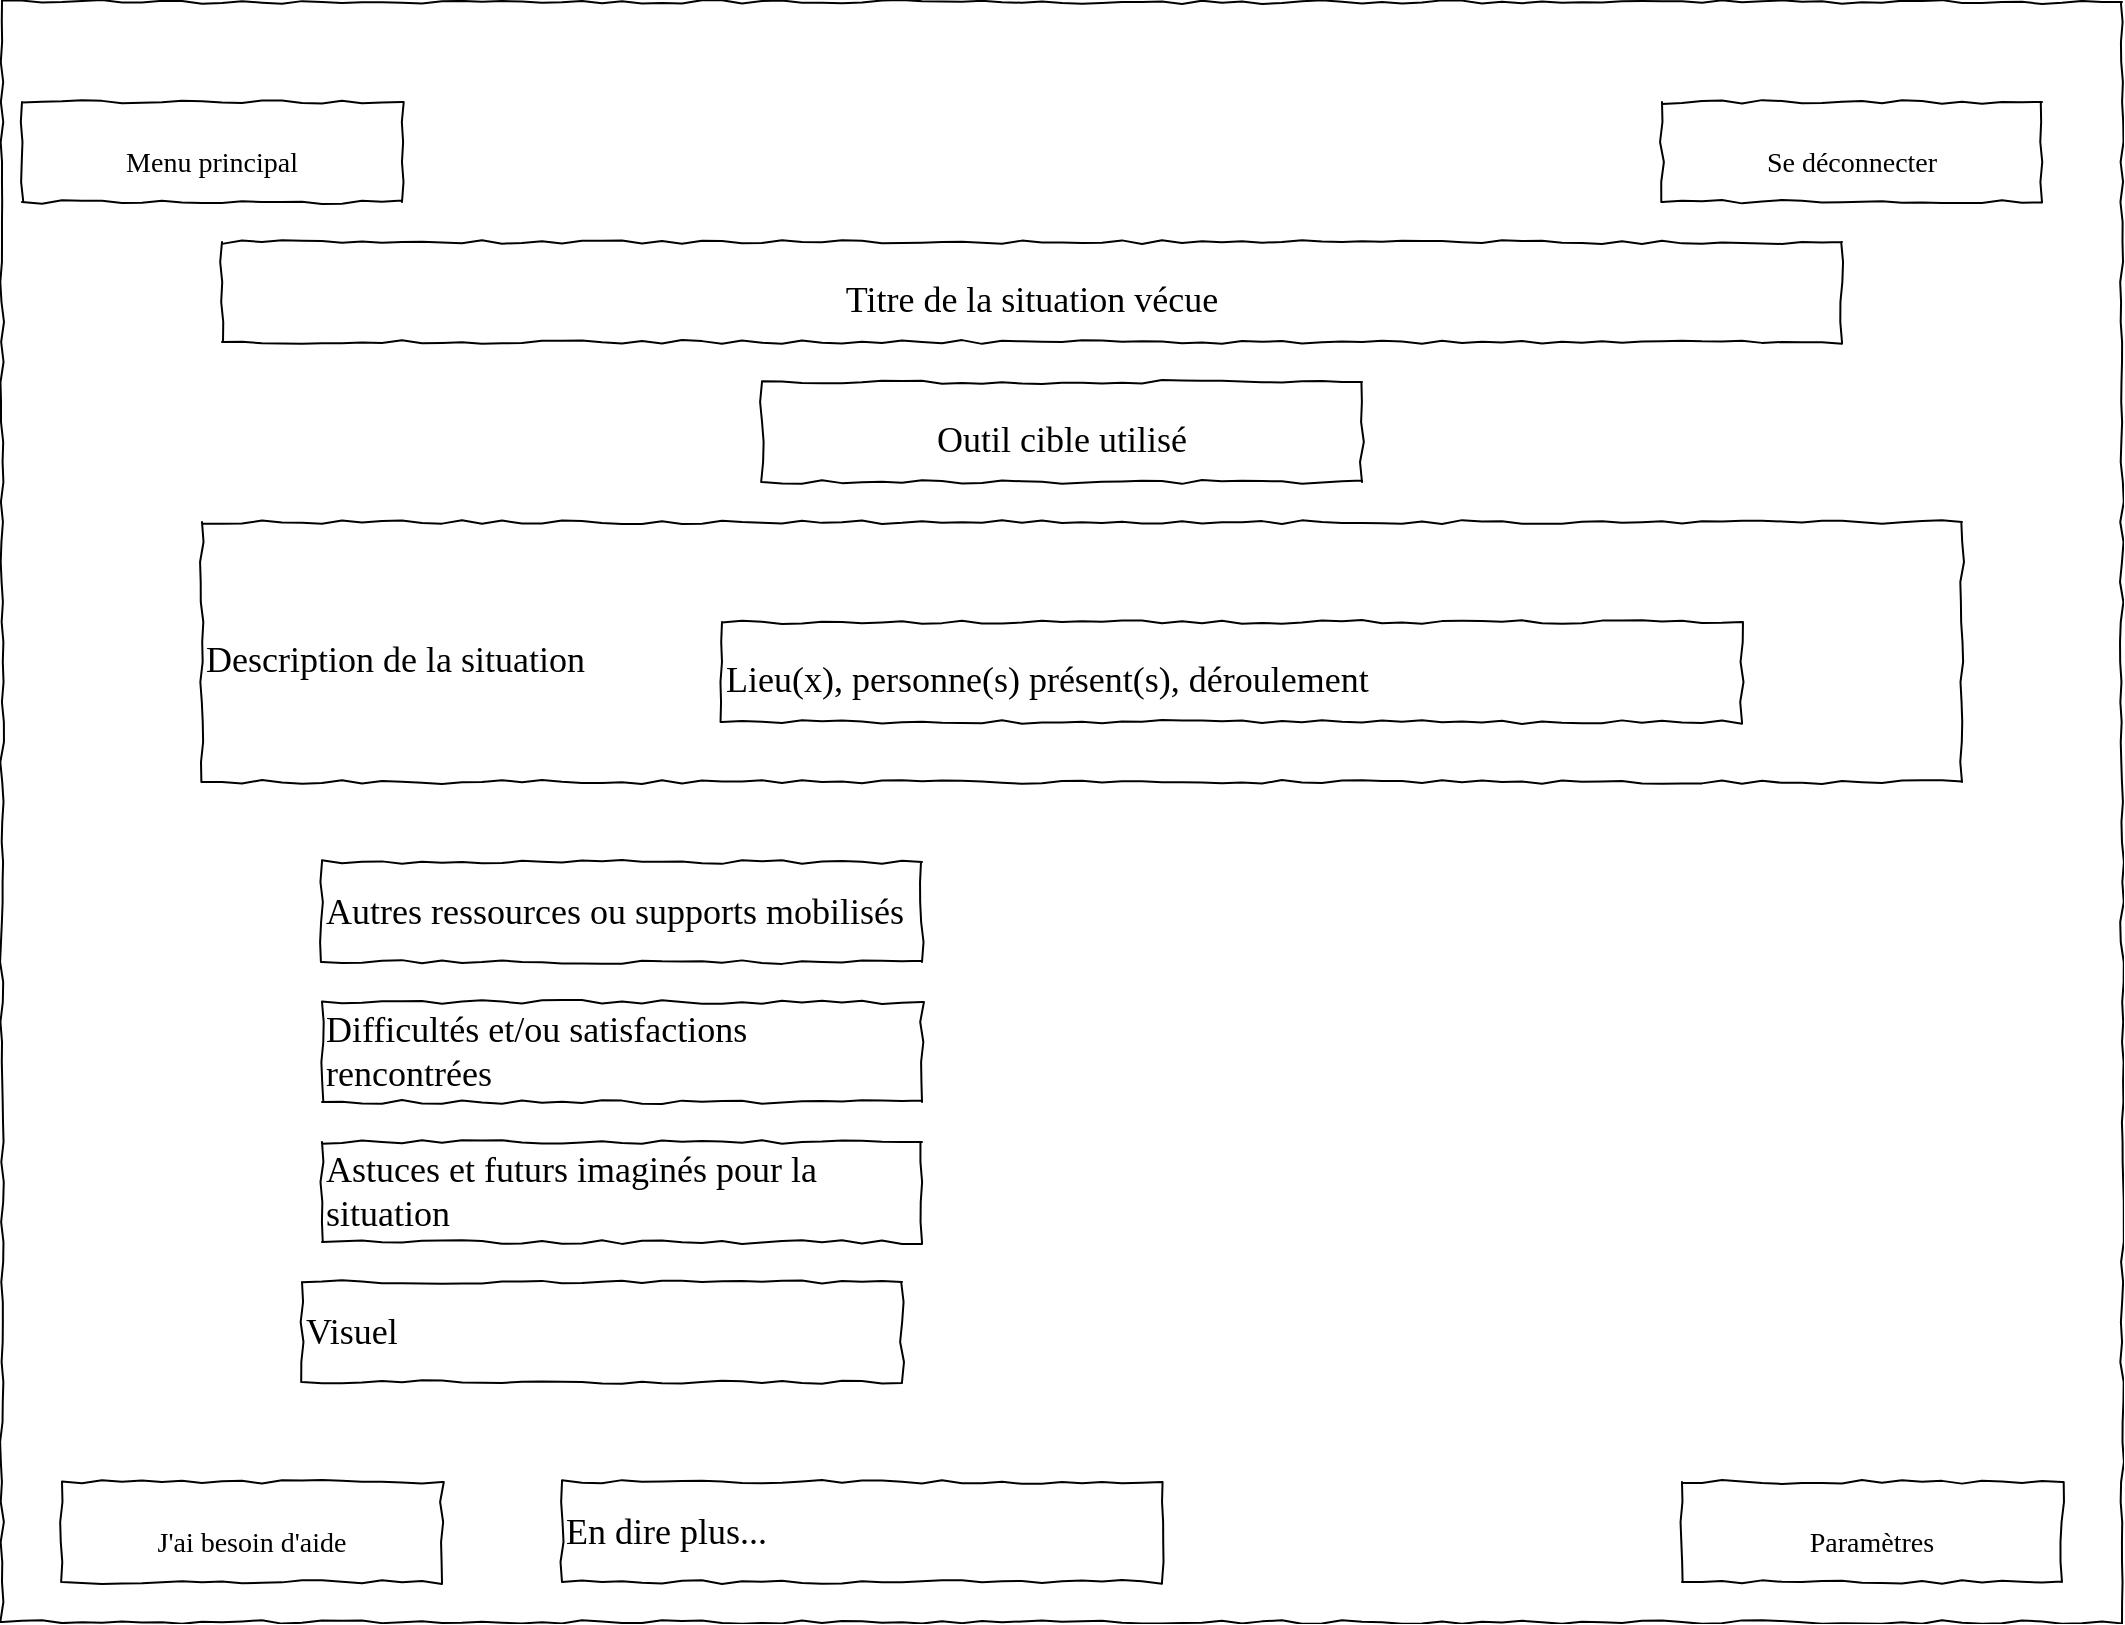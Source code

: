 <mxfile version="20.6.0" type="github">
  <diagram name="Page-1" id="03018318-947c-dd8e-b7a3-06fadd420f32">
    <mxGraphModel dx="1422" dy="724" grid="1" gridSize="10" guides="1" tooltips="1" connect="1" arrows="1" fold="1" page="1" pageScale="1" pageWidth="1100" pageHeight="850" background="#ffffff" math="0" shadow="0">
      <root>
        <mxCell id="0" />
        <mxCell id="1" parent="0" />
        <mxCell id="aPQpte9jZzaYuk0KDLrv-9" value="&lt;div&gt;&lt;font style=&quot;font-size: 18px;&quot;&gt;Description de la situation&lt;/font&gt;&lt;/div&gt;" style="whiteSpace=wrap;html=1;rounded=0;shadow=0;labelBackgroundColor=none;strokeWidth=1;fontFamily=Verdana;fontSize=28;align=left;comic=1;" vertex="1" parent="1">
          <mxGeometry x="130" y="270" width="880" height="130" as="geometry" />
        </mxCell>
        <mxCell id="aPQpte9jZzaYuk0KDLrv-1" value="" style="whiteSpace=wrap;html=1;rounded=0;shadow=0;labelBackgroundColor=none;strokeColor=#000000;strokeWidth=1;fillColor=none;fontFamily=Verdana;fontSize=12;fontColor=#000000;align=center;comic=1;" vertex="1" parent="1">
          <mxGeometry x="30" y="10" width="1060" height="810" as="geometry" />
        </mxCell>
        <mxCell id="aPQpte9jZzaYuk0KDLrv-2" value="&lt;font style=&quot;font-size: 14px;&quot;&gt;Menu principal&lt;br&gt;&lt;/font&gt;" style="whiteSpace=wrap;html=1;rounded=0;shadow=0;labelBackgroundColor=none;strokeWidth=1;fontFamily=Verdana;fontSize=28;align=center;comic=1;" vertex="1" parent="1">
          <mxGeometry x="40" y="60" width="190" height="50" as="geometry" />
        </mxCell>
        <mxCell id="aPQpte9jZzaYuk0KDLrv-4" value="&lt;font style=&quot;font-size: 14px;&quot;&gt;Se déconnecter &lt;br&gt;&lt;/font&gt;" style="whiteSpace=wrap;html=1;rounded=0;shadow=0;labelBackgroundColor=none;strokeWidth=1;fontFamily=Verdana;fontSize=28;align=center;comic=1;" vertex="1" parent="1">
          <mxGeometry x="860" y="60" width="190" height="50" as="geometry" />
        </mxCell>
        <mxCell id="aPQpte9jZzaYuk0KDLrv-5" value="&lt;font style=&quot;font-size: 14px;&quot;&gt;Paramètres &lt;br&gt;&lt;/font&gt;" style="whiteSpace=wrap;html=1;rounded=0;shadow=0;labelBackgroundColor=none;strokeWidth=1;fontFamily=Verdana;fontSize=28;align=center;comic=1;" vertex="1" parent="1">
          <mxGeometry x="870" y="750" width="190" height="50" as="geometry" />
        </mxCell>
        <mxCell id="aPQpte9jZzaYuk0KDLrv-6" value="&lt;font style=&quot;font-size: 14px;&quot;&gt;J&#39;ai besoin d&#39;aide&lt;br&gt;&lt;/font&gt;" style="whiteSpace=wrap;html=1;rounded=0;shadow=0;labelBackgroundColor=none;strokeWidth=1;fontFamily=Verdana;fontSize=28;align=center;comic=1;" vertex="1" parent="1">
          <mxGeometry x="60" y="750" width="190" height="50" as="geometry" />
        </mxCell>
        <mxCell id="aPQpte9jZzaYuk0KDLrv-7" value="&lt;font style=&quot;font-size: 18px;&quot;&gt;Titre de la situation vécue&lt;/font&gt;" style="whiteSpace=wrap;html=1;rounded=0;shadow=0;labelBackgroundColor=none;strokeWidth=1;fontFamily=Verdana;fontSize=28;align=center;comic=1;" vertex="1" parent="1">
          <mxGeometry x="140" y="130" width="810" height="50" as="geometry" />
        </mxCell>
        <mxCell id="aPQpte9jZzaYuk0KDLrv-8" value="&lt;font style=&quot;font-size: 18px;&quot;&gt;Outil cible utilisé&lt;/font&gt;" style="whiteSpace=wrap;html=1;rounded=0;shadow=0;labelBackgroundColor=none;strokeWidth=1;fontFamily=Verdana;fontSize=28;align=center;comic=1;" vertex="1" parent="1">
          <mxGeometry x="410" y="200" width="300" height="50" as="geometry" />
        </mxCell>
        <mxCell id="aPQpte9jZzaYuk0KDLrv-10" value="Autres ressources ou supports mobilisés" style="whiteSpace=wrap;html=1;rounded=0;shadow=0;labelBackgroundColor=none;strokeWidth=1;fontFamily=Verdana;fontSize=18;align=left;comic=1;" vertex="1" parent="1">
          <mxGeometry x="190" y="440" width="300" height="50" as="geometry" />
        </mxCell>
        <mxCell id="aPQpte9jZzaYuk0KDLrv-11" value="Difficultés et/ou satisfactions rencontrées" style="whiteSpace=wrap;html=1;rounded=0;shadow=0;labelBackgroundColor=none;strokeWidth=1;fontFamily=Verdana;fontSize=18;align=left;comic=1;" vertex="1" parent="1">
          <mxGeometry x="190" y="510" width="300" height="50" as="geometry" />
        </mxCell>
        <mxCell id="aPQpte9jZzaYuk0KDLrv-12" value="Astuces et futurs imaginés pour la situation" style="whiteSpace=wrap;html=1;rounded=0;shadow=0;labelBackgroundColor=none;strokeWidth=1;fontFamily=Verdana;fontSize=18;align=left;comic=1;" vertex="1" parent="1">
          <mxGeometry x="190" y="580" width="300" height="50" as="geometry" />
        </mxCell>
        <mxCell id="aPQpte9jZzaYuk0KDLrv-13" value="&lt;div&gt;&lt;font style=&quot;font-size: 18px;&quot;&gt;Lieu(x), personne(s) présent(s), déroulement&lt;br&gt;&lt;/font&gt;&lt;/div&gt;" style="whiteSpace=wrap;html=1;rounded=0;shadow=0;labelBackgroundColor=none;strokeWidth=1;fontFamily=Verdana;fontSize=28;align=left;comic=1;" vertex="1" parent="1">
          <mxGeometry x="390" y="320" width="510" height="50" as="geometry" />
        </mxCell>
        <mxCell id="aPQpte9jZzaYuk0KDLrv-14" value="Visuel" style="whiteSpace=wrap;html=1;rounded=0;shadow=0;labelBackgroundColor=none;strokeWidth=1;fontFamily=Verdana;fontSize=18;align=left;comic=1;" vertex="1" parent="1">
          <mxGeometry x="180" y="650" width="300" height="50" as="geometry" />
        </mxCell>
        <mxCell id="aPQpte9jZzaYuk0KDLrv-15" value="En dire plus..." style="whiteSpace=wrap;html=1;rounded=0;shadow=0;labelBackgroundColor=none;strokeWidth=1;fontFamily=Verdana;fontSize=18;align=left;comic=1;" vertex="1" parent="1">
          <mxGeometry x="310" y="750" width="300" height="50" as="geometry" />
        </mxCell>
      </root>
    </mxGraphModel>
  </diagram>
</mxfile>

